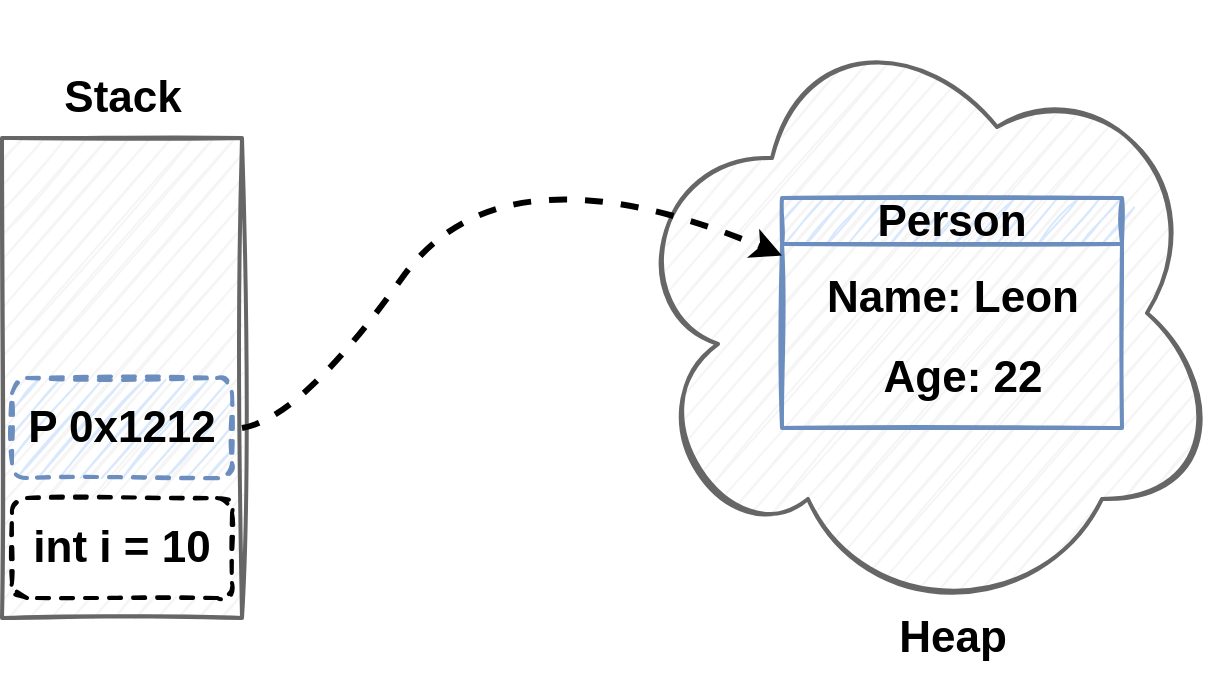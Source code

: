 <mxfile version="20.6.2" type="github">
  <diagram id="HjAgQQgAci8uWXv3D0lz" name="第 1 页">
    <mxGraphModel dx="1114" dy="798" grid="1" gridSize="10" guides="1" tooltips="1" connect="1" arrows="1" fold="1" page="1" pageScale="1" pageWidth="827" pageHeight="1169" math="0" shadow="0">
      <root>
        <mxCell id="0" />
        <mxCell id="1" parent="0" />
        <mxCell id="j5e14Ck0qv1ZzKRkd9pl-13" value="" style="ellipse;shape=cloud;whiteSpace=wrap;html=1;sketch=1;strokeWidth=2;fontSize=22;fillColor=#f5f5f5;fontColor=#333333;strokeColor=#666666;" vertex="1" parent="1">
          <mxGeometry x="440" y="172.5" width="300" height="310" as="geometry" />
        </mxCell>
        <mxCell id="j5e14Ck0qv1ZzKRkd9pl-1" value="" style="rounded=0;whiteSpace=wrap;html=1;strokeWidth=2;sketch=1;fillColor=#f5f5f5;fontColor=#333333;strokeColor=#666666;" vertex="1" parent="1">
          <mxGeometry x="130" y="240" width="120" height="240" as="geometry" />
        </mxCell>
        <mxCell id="j5e14Ck0qv1ZzKRkd9pl-2" value="&lt;span style=&quot;font-size: 22px;&quot;&gt;&lt;b&gt;int i = 10&lt;/b&gt;&lt;/span&gt;" style="rounded=1;whiteSpace=wrap;html=1;sketch=1;strokeWidth=2;dashed=1;" vertex="1" parent="1">
          <mxGeometry x="135" y="420" width="110" height="50" as="geometry" />
        </mxCell>
        <mxCell id="j5e14Ck0qv1ZzKRkd9pl-3" value="&lt;span style=&quot;font-size: 22px;&quot;&gt;&lt;b&gt;P 0x1212&lt;/b&gt;&lt;/span&gt;" style="rounded=1;whiteSpace=wrap;html=1;sketch=1;strokeWidth=2;dashed=1;fillColor=#dae8fc;strokeColor=#6c8ebf;" vertex="1" parent="1">
          <mxGeometry x="135" y="360" width="110" height="50" as="geometry" />
        </mxCell>
        <mxCell id="j5e14Ck0qv1ZzKRkd9pl-4" value="&lt;b&gt;Stack&lt;/b&gt;" style="text;html=1;align=center;verticalAlign=middle;resizable=0;points=[];autosize=1;strokeColor=none;fillColor=none;fontSize=22;" vertex="1" parent="1">
          <mxGeometry x="150" y="200" width="80" height="40" as="geometry" />
        </mxCell>
        <mxCell id="j5e14Ck0qv1ZzKRkd9pl-7" value="Person" style="swimlane;whiteSpace=wrap;html=1;sketch=1;strokeWidth=2;fontSize=22;fillColor=#dae8fc;strokeColor=#6c8ebf;" vertex="1" parent="1">
          <mxGeometry x="520" y="270" width="170" height="115" as="geometry" />
        </mxCell>
        <mxCell id="j5e14Ck0qv1ZzKRkd9pl-11" value="&lt;b&gt;Name: Leon&lt;/b&gt;" style="text;html=1;align=center;verticalAlign=middle;resizable=0;points=[];autosize=1;strokeColor=none;fillColor=none;fontSize=22;sketch=1;strokeWidth=2;" vertex="1" parent="j5e14Ck0qv1ZzKRkd9pl-7">
          <mxGeometry x="10" y="30" width="150" height="40" as="geometry" />
        </mxCell>
        <mxCell id="j5e14Ck0qv1ZzKRkd9pl-12" value="&lt;b&gt;Age: 22&lt;/b&gt;" style="text;html=1;align=center;verticalAlign=middle;resizable=0;points=[];autosize=1;strokeColor=none;fillColor=none;fontSize=22;" vertex="1" parent="j5e14Ck0qv1ZzKRkd9pl-7">
          <mxGeometry x="40" y="70" width="100" height="40" as="geometry" />
        </mxCell>
        <mxCell id="j5e14Ck0qv1ZzKRkd9pl-9" value="&lt;b&gt;Heap&lt;/b&gt;" style="text;html=1;align=center;verticalAlign=middle;resizable=0;points=[];autosize=1;strokeColor=none;fillColor=none;fontSize=22;" vertex="1" parent="1">
          <mxGeometry x="565" y="470" width="80" height="40" as="geometry" />
        </mxCell>
        <mxCell id="j5e14Ck0qv1ZzKRkd9pl-10" value="" style="curved=1;endArrow=classic;html=1;rounded=0;fontSize=22;entryX=0;entryY=0.25;entryDx=0;entryDy=0;strokeWidth=3;dashed=1;" edge="1" parent="1" target="j5e14Ck0qv1ZzKRkd9pl-7">
          <mxGeometry width="50" height="50" relative="1" as="geometry">
            <mxPoint x="250" y="385" as="sourcePoint" />
            <mxPoint x="440" y="300" as="targetPoint" />
            <Array as="points">
              <mxPoint x="280" y="380" />
              <mxPoint x="380" y="240" />
            </Array>
          </mxGeometry>
        </mxCell>
      </root>
    </mxGraphModel>
  </diagram>
</mxfile>
